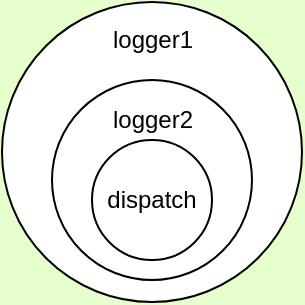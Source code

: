 <mxfile scale="1" border="20">
    <diagram id="qCwtxqbEJ1h2wlLOet0R" name="第 1 页">
        <mxGraphModel dx="549" dy="362" grid="0" gridSize="10" guides="1" tooltips="1" connect="1" arrows="1" fold="1" page="1" pageScale="1" pageWidth="827" pageHeight="1169" background="#E6FFCC" math="0" shadow="0">
            <root>
                <mxCell id="0"/>
                <mxCell id="1" parent="0"/>
                <mxCell id="5" value="" style="ellipse;whiteSpace=wrap;html=1;aspect=fixed;" vertex="1" parent="1">
                    <mxGeometry x="140" y="61" width="150" height="150" as="geometry"/>
                </mxCell>
                <mxCell id="6" value="" style="ellipse;whiteSpace=wrap;html=1;aspect=fixed;" vertex="1" parent="1">
                    <mxGeometry x="165" y="100" width="100" height="100" as="geometry"/>
                </mxCell>
                <mxCell id="7" value="dispatch" style="ellipse;whiteSpace=wrap;html=1;aspect=fixed;" vertex="1" parent="1">
                    <mxGeometry x="185" y="130" width="60" height="60" as="geometry"/>
                </mxCell>
                <mxCell id="8" value="logger1&lt;br&gt;" style="text;html=1;align=center;verticalAlign=middle;resizable=0;points=[];autosize=1;strokeColor=none;fillColor=none;" vertex="1" parent="1">
                    <mxGeometry x="185" y="70" width="60" height="20" as="geometry"/>
                </mxCell>
                <mxCell id="9" value="logger2" style="text;html=1;align=center;verticalAlign=middle;resizable=0;points=[];autosize=1;strokeColor=none;fillColor=none;" vertex="1" parent="1">
                    <mxGeometry x="185" y="110" width="60" height="20" as="geometry"/>
                </mxCell>
            </root>
        </mxGraphModel>
    </diagram>
</mxfile>